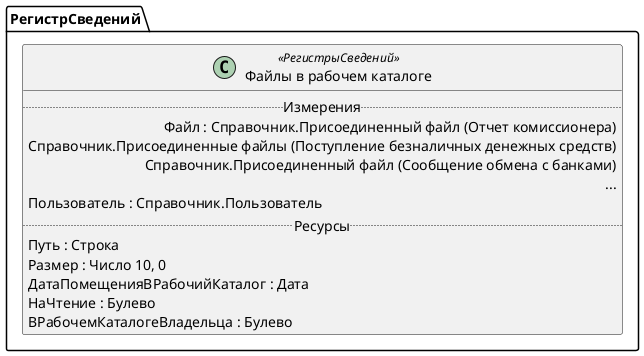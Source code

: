 ﻿@startuml ФайлыВРабочемКаталоге
'!include templates.wsd
'..\include templates.wsd
class РегистрСведений.ФайлыВРабочемКаталоге as "Файлы в рабочем каталоге" <<РегистрыСведений>>
{
..Измерения..
Файл : Справочник.Присоединенный файл (Отчет комиссионера)\rСправочник.Присоединенные файлы (Поступление безналичных денежных средств)\rСправочник.Присоединенный файл (Сообщение обмена с банками)\r...
Пользователь : Справочник.Пользователь
..Ресурсы..
Путь : Строка
Размер : Число 10, 0
ДатаПомещенияВРабочийКаталог : Дата
НаЧтение : Булево
ВРабочемКаталогеВладельца : Булево
}
@enduml
